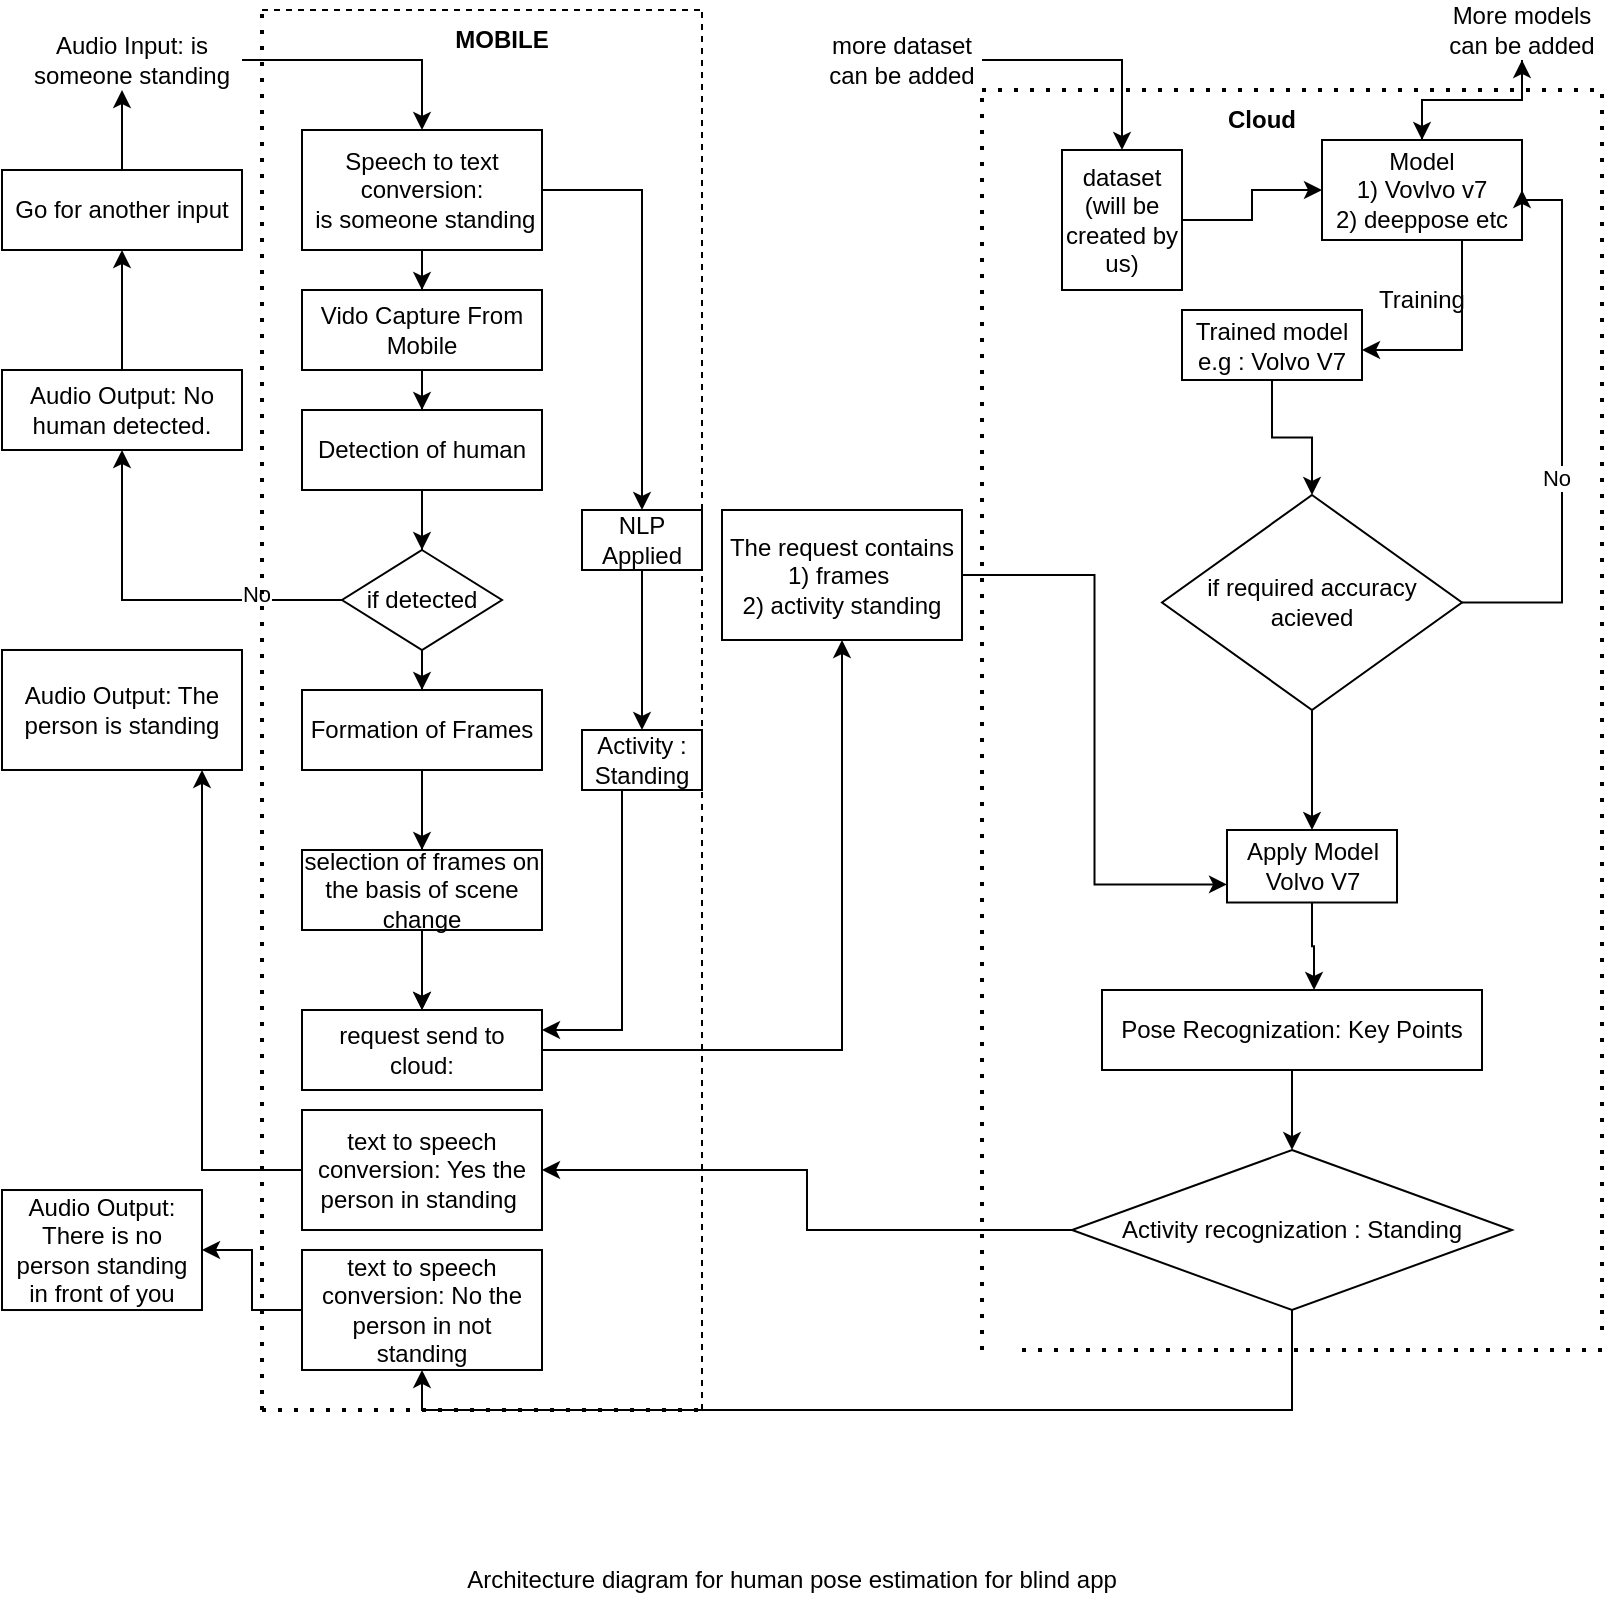 <mxfile version="20.6.2" type="github">
  <diagram id="XCMzGgHCzQoK7Uut5_Kw" name="Page-1">
    <mxGraphModel dx="794" dy="493" grid="1" gridSize="10" guides="1" tooltips="1" connect="1" arrows="1" fold="1" page="1" pageScale="1" pageWidth="827" pageHeight="1169" math="0" shadow="0">
      <root>
        <mxCell id="0" />
        <mxCell id="1" parent="0" />
        <mxCell id="pqNPjAefA5oMINSB-AG9-10" value="" style="edgeStyle=orthogonalEdgeStyle;rounded=0;orthogonalLoop=1;jettySize=auto;html=1;" parent="1" source="pqNPjAefA5oMINSB-AG9-3" target="pqNPjAefA5oMINSB-AG9-9" edge="1">
          <mxGeometry relative="1" as="geometry" />
        </mxCell>
        <mxCell id="pqNPjAefA5oMINSB-AG9-43" style="edgeStyle=orthogonalEdgeStyle;rounded=0;orthogonalLoop=1;jettySize=auto;html=1;" parent="1" source="pqNPjAefA5oMINSB-AG9-3" target="pqNPjAefA5oMINSB-AG9-30" edge="1">
          <mxGeometry relative="1" as="geometry" />
        </mxCell>
        <mxCell id="pqNPjAefA5oMINSB-AG9-47" style="edgeStyle=orthogonalEdgeStyle;rounded=0;orthogonalLoop=1;jettySize=auto;html=1;" parent="1" source="pqNPjAefA5oMINSB-AG9-3" target="pqNPjAefA5oMINSB-AG9-46" edge="1">
          <mxGeometry relative="1" as="geometry" />
        </mxCell>
        <mxCell id="pqNPjAefA5oMINSB-AG9-3" value="Speech to text conversion:&lt;br&gt;&amp;nbsp;is someone standing" style="whiteSpace=wrap;html=1;" parent="1" vertex="1">
          <mxGeometry x="160" y="70" width="120" height="60" as="geometry" />
        </mxCell>
        <mxCell id="pqNPjAefA5oMINSB-AG9-8" style="edgeStyle=orthogonalEdgeStyle;rounded=0;orthogonalLoop=1;jettySize=auto;html=1;" parent="1" source="pqNPjAefA5oMINSB-AG9-5" target="pqNPjAefA5oMINSB-AG9-3" edge="1">
          <mxGeometry relative="1" as="geometry" />
        </mxCell>
        <mxCell id="pqNPjAefA5oMINSB-AG9-5" value="Audio Input: is someone standing" style="text;html=1;strokeColor=none;fillColor=none;align=center;verticalAlign=middle;whiteSpace=wrap;rounded=0;" parent="1" vertex="1">
          <mxGeometry x="20" y="10" width="110" height="50" as="geometry" />
        </mxCell>
        <mxCell id="pqNPjAefA5oMINSB-AG9-12" value="" style="edgeStyle=orthogonalEdgeStyle;rounded=0;orthogonalLoop=1;jettySize=auto;html=1;" parent="1" source="pqNPjAefA5oMINSB-AG9-9" target="pqNPjAefA5oMINSB-AG9-11" edge="1">
          <mxGeometry relative="1" as="geometry" />
        </mxCell>
        <mxCell id="pqNPjAefA5oMINSB-AG9-9" value="Vido Capture From Mobile" style="whiteSpace=wrap;html=1;" parent="1" vertex="1">
          <mxGeometry x="160" y="150" width="120" height="40" as="geometry" />
        </mxCell>
        <mxCell id="pqNPjAefA5oMINSB-AG9-16" value="" style="edgeStyle=orthogonalEdgeStyle;rounded=0;orthogonalLoop=1;jettySize=auto;html=1;" parent="1" source="pqNPjAefA5oMINSB-AG9-11" target="pqNPjAefA5oMINSB-AG9-15" edge="1">
          <mxGeometry relative="1" as="geometry" />
        </mxCell>
        <mxCell id="pqNPjAefA5oMINSB-AG9-11" value="Detection of human" style="whiteSpace=wrap;html=1;" parent="1" vertex="1">
          <mxGeometry x="160" y="210" width="120" height="40" as="geometry" />
        </mxCell>
        <mxCell id="pqNPjAefA5oMINSB-AG9-18" value="" style="edgeStyle=orthogonalEdgeStyle;rounded=0;orthogonalLoop=1;jettySize=auto;html=1;" parent="1" source="pqNPjAefA5oMINSB-AG9-15" target="pqNPjAefA5oMINSB-AG9-17" edge="1">
          <mxGeometry relative="1" as="geometry" />
        </mxCell>
        <mxCell id="pqNPjAefA5oMINSB-AG9-22" value="No" style="edgeLabel;html=1;align=center;verticalAlign=middle;resizable=0;points=[];" parent="pqNPjAefA5oMINSB-AG9-18" vertex="1" connectable="0">
          <mxGeometry x="-0.535" y="-3" relative="1" as="geometry">
            <mxPoint as="offset" />
          </mxGeometry>
        </mxCell>
        <mxCell id="pqNPjAefA5oMINSB-AG9-24" value="" style="edgeStyle=orthogonalEdgeStyle;rounded=0;orthogonalLoop=1;jettySize=auto;html=1;" parent="1" source="pqNPjAefA5oMINSB-AG9-15" target="pqNPjAefA5oMINSB-AG9-23" edge="1">
          <mxGeometry relative="1" as="geometry" />
        </mxCell>
        <mxCell id="pqNPjAefA5oMINSB-AG9-15" value="if detected" style="rhombus;whiteSpace=wrap;html=1;" parent="1" vertex="1">
          <mxGeometry x="180" y="280" width="80" height="50" as="geometry" />
        </mxCell>
        <mxCell id="pqNPjAefA5oMINSB-AG9-20" value="" style="edgeStyle=orthogonalEdgeStyle;rounded=0;orthogonalLoop=1;jettySize=auto;html=1;" parent="1" source="pqNPjAefA5oMINSB-AG9-17" target="pqNPjAefA5oMINSB-AG9-19" edge="1">
          <mxGeometry relative="1" as="geometry" />
        </mxCell>
        <mxCell id="pqNPjAefA5oMINSB-AG9-17" value="Audio Output: No human detected.&lt;br&gt;" style="whiteSpace=wrap;html=1;" parent="1" vertex="1">
          <mxGeometry x="10" y="190" width="120" height="40" as="geometry" />
        </mxCell>
        <mxCell id="pqNPjAefA5oMINSB-AG9-21" style="edgeStyle=orthogonalEdgeStyle;rounded=0;orthogonalLoop=1;jettySize=auto;html=1;" parent="1" source="pqNPjAefA5oMINSB-AG9-19" edge="1">
          <mxGeometry relative="1" as="geometry">
            <mxPoint x="70" y="50" as="targetPoint" />
          </mxGeometry>
        </mxCell>
        <mxCell id="pqNPjAefA5oMINSB-AG9-19" value="Go for another input" style="whiteSpace=wrap;html=1;" parent="1" vertex="1">
          <mxGeometry x="10" y="90" width="120" height="40" as="geometry" />
        </mxCell>
        <mxCell id="pqNPjAefA5oMINSB-AG9-29" value="" style="edgeStyle=orthogonalEdgeStyle;rounded=0;orthogonalLoop=1;jettySize=auto;html=1;" parent="1" source="pqNPjAefA5oMINSB-AG9-23" target="pqNPjAefA5oMINSB-AG9-28" edge="1">
          <mxGeometry relative="1" as="geometry" />
        </mxCell>
        <mxCell id="pqNPjAefA5oMINSB-AG9-23" value="Formation of Frames" style="whiteSpace=wrap;html=1;" parent="1" vertex="1">
          <mxGeometry x="160" y="350" width="120" height="40" as="geometry" />
        </mxCell>
        <mxCell id="pqNPjAefA5oMINSB-AG9-31" value="" style="edgeStyle=orthogonalEdgeStyle;rounded=0;orthogonalLoop=1;jettySize=auto;html=1;" parent="1" source="pqNPjAefA5oMINSB-AG9-28" target="pqNPjAefA5oMINSB-AG9-30" edge="1">
          <mxGeometry relative="1" as="geometry" />
        </mxCell>
        <mxCell id="pqNPjAefA5oMINSB-AG9-28" value="selection of frames on the basis of scene change" style="whiteSpace=wrap;html=1;" parent="1" vertex="1">
          <mxGeometry x="160" y="430" width="120" height="40" as="geometry" />
        </mxCell>
        <mxCell id="pqNPjAefA5oMINSB-AG9-33" value="" style="edgeStyle=orthogonalEdgeStyle;rounded=0;orthogonalLoop=1;jettySize=auto;html=1;" parent="1" source="pqNPjAefA5oMINSB-AG9-30" target="pqNPjAefA5oMINSB-AG9-32" edge="1">
          <mxGeometry relative="1" as="geometry">
            <Array as="points">
              <mxPoint x="430" y="530" />
            </Array>
          </mxGeometry>
        </mxCell>
        <mxCell id="pqNPjAefA5oMINSB-AG9-30" value="request send to cloud:" style="whiteSpace=wrap;html=1;" parent="1" vertex="1">
          <mxGeometry x="160" y="510" width="120" height="40" as="geometry" />
        </mxCell>
        <mxCell id="iHwCMbIsZpmqP9hue2eX-25" style="edgeStyle=orthogonalEdgeStyle;rounded=0;orthogonalLoop=1;jettySize=auto;html=1;entryX=0;entryY=0.75;entryDx=0;entryDy=0;" parent="1" source="pqNPjAefA5oMINSB-AG9-32" target="iHwCMbIsZpmqP9hue2eX-20" edge="1">
          <mxGeometry relative="1" as="geometry" />
        </mxCell>
        <mxCell id="pqNPjAefA5oMINSB-AG9-32" value="The request contains&lt;br&gt;1) frames&amp;nbsp;&lt;br&gt;2) activity standing" style="whiteSpace=wrap;html=1;" parent="1" vertex="1">
          <mxGeometry x="370" y="260" width="120" height="65" as="geometry" />
        </mxCell>
        <mxCell id="pqNPjAefA5oMINSB-AG9-37" value="" style="endArrow=none;dashed=1;html=1;dashPattern=1 3;strokeWidth=2;rounded=0;" parent="1" edge="1">
          <mxGeometry width="50" height="50" relative="1" as="geometry">
            <mxPoint x="140" y="710" as="sourcePoint" />
            <mxPoint x="140" y="10" as="targetPoint" />
            <Array as="points" />
          </mxGeometry>
        </mxCell>
        <mxCell id="pqNPjAefA5oMINSB-AG9-38" value="" style="endArrow=none;dashed=1;html=1;rounded=0;" parent="1" edge="1">
          <mxGeometry width="50" height="50" relative="1" as="geometry">
            <mxPoint x="140" y="10" as="sourcePoint" />
            <mxPoint x="360" y="10" as="targetPoint" />
          </mxGeometry>
        </mxCell>
        <mxCell id="pqNPjAefA5oMINSB-AG9-39" value="" style="endArrow=none;dashed=1;html=1;rounded=0;" parent="1" edge="1">
          <mxGeometry width="50" height="50" relative="1" as="geometry">
            <mxPoint x="360" y="710" as="sourcePoint" />
            <mxPoint x="360" y="10" as="targetPoint" />
          </mxGeometry>
        </mxCell>
        <mxCell id="pqNPjAefA5oMINSB-AG9-40" value="" style="endArrow=none;dashed=1;html=1;dashPattern=1 3;strokeWidth=2;rounded=0;" parent="1" edge="1">
          <mxGeometry width="50" height="50" relative="1" as="geometry">
            <mxPoint x="140" y="710" as="sourcePoint" />
            <mxPoint x="360" y="710" as="targetPoint" />
          </mxGeometry>
        </mxCell>
        <mxCell id="pqNPjAefA5oMINSB-AG9-42" value="&lt;b&gt;MOBILE&lt;/b&gt;" style="text;html=1;strokeColor=none;fillColor=none;align=center;verticalAlign=middle;whiteSpace=wrap;rounded=0;" parent="1" vertex="1">
          <mxGeometry x="230" y="10" width="60" height="30" as="geometry" />
        </mxCell>
        <mxCell id="pqNPjAefA5oMINSB-AG9-53" value="" style="edgeStyle=orthogonalEdgeStyle;rounded=0;orthogonalLoop=1;jettySize=auto;html=1;" parent="1" source="pqNPjAefA5oMINSB-AG9-46" target="pqNPjAefA5oMINSB-AG9-52" edge="1">
          <mxGeometry relative="1" as="geometry" />
        </mxCell>
        <mxCell id="pqNPjAefA5oMINSB-AG9-46" value="NLP Applied" style="whiteSpace=wrap;html=1;" parent="1" vertex="1">
          <mxGeometry x="300" y="260" width="60" height="30" as="geometry" />
        </mxCell>
        <mxCell id="pqNPjAefA5oMINSB-AG9-54" style="edgeStyle=orthogonalEdgeStyle;rounded=0;orthogonalLoop=1;jettySize=auto;html=1;entryX=1;entryY=0.25;entryDx=0;entryDy=0;" parent="1" source="pqNPjAefA5oMINSB-AG9-52" target="pqNPjAefA5oMINSB-AG9-30" edge="1">
          <mxGeometry relative="1" as="geometry">
            <Array as="points">
              <mxPoint x="320" y="520" />
            </Array>
          </mxGeometry>
        </mxCell>
        <mxCell id="pqNPjAefA5oMINSB-AG9-52" value="Activity : Standing" style="whiteSpace=wrap;html=1;" parent="1" vertex="1">
          <mxGeometry x="300" y="370" width="60" height="30" as="geometry" />
        </mxCell>
        <mxCell id="iHwCMbIsZpmqP9hue2eX-10" value="" style="edgeStyle=orthogonalEdgeStyle;rounded=0;orthogonalLoop=1;jettySize=auto;html=1;" parent="1" source="iHwCMbIsZpmqP9hue2eX-1" target="iHwCMbIsZpmqP9hue2eX-9" edge="1">
          <mxGeometry relative="1" as="geometry" />
        </mxCell>
        <mxCell id="iHwCMbIsZpmqP9hue2eX-1" value="more dataset can be added&lt;br&gt;" style="text;html=1;strokeColor=none;fillColor=none;align=center;verticalAlign=middle;whiteSpace=wrap;rounded=0;" parent="1" vertex="1">
          <mxGeometry x="420" y="5" width="80" height="60" as="geometry" />
        </mxCell>
        <mxCell id="iHwCMbIsZpmqP9hue2eX-8" value="" style="edgeStyle=orthogonalEdgeStyle;rounded=0;orthogonalLoop=1;jettySize=auto;html=1;" parent="1" source="iHwCMbIsZpmqP9hue2eX-4" target="iHwCMbIsZpmqP9hue2eX-7" edge="1">
          <mxGeometry relative="1" as="geometry" />
        </mxCell>
        <mxCell id="iHwCMbIsZpmqP9hue2eX-4" value="More models can be added" style="text;html=1;strokeColor=none;fillColor=none;align=center;verticalAlign=middle;whiteSpace=wrap;rounded=0;" parent="1" vertex="1">
          <mxGeometry x="730" y="5" width="80" height="30" as="geometry" />
        </mxCell>
        <mxCell id="iHwCMbIsZpmqP9hue2eX-13" value="" style="edgeStyle=orthogonalEdgeStyle;rounded=0;orthogonalLoop=1;jettySize=auto;html=1;" parent="1" source="iHwCMbIsZpmqP9hue2eX-7" target="iHwCMbIsZpmqP9hue2eX-12" edge="1">
          <mxGeometry relative="1" as="geometry">
            <Array as="points">
              <mxPoint x="740" y="180" />
            </Array>
          </mxGeometry>
        </mxCell>
        <mxCell id="iHwCMbIsZpmqP9hue2eX-26" value="" style="edgeStyle=orthogonalEdgeStyle;rounded=0;orthogonalLoop=1;jettySize=auto;html=1;" parent="1" source="iHwCMbIsZpmqP9hue2eX-7" target="iHwCMbIsZpmqP9hue2eX-4" edge="1">
          <mxGeometry relative="1" as="geometry" />
        </mxCell>
        <mxCell id="iHwCMbIsZpmqP9hue2eX-7" value="Model&lt;br&gt;1) Vovlvo v7&lt;br&gt;2) deeppose etc" style="whiteSpace=wrap;html=1;" parent="1" vertex="1">
          <mxGeometry x="670" y="75" width="100" height="50" as="geometry" />
        </mxCell>
        <mxCell id="iHwCMbIsZpmqP9hue2eX-11" style="edgeStyle=orthogonalEdgeStyle;rounded=0;orthogonalLoop=1;jettySize=auto;html=1;entryX=0;entryY=0.5;entryDx=0;entryDy=0;" parent="1" source="iHwCMbIsZpmqP9hue2eX-9" target="iHwCMbIsZpmqP9hue2eX-7" edge="1">
          <mxGeometry relative="1" as="geometry" />
        </mxCell>
        <mxCell id="iHwCMbIsZpmqP9hue2eX-9" value="dataset (will be created by us)" style="whiteSpace=wrap;html=1;" parent="1" vertex="1">
          <mxGeometry x="540" y="80" width="60" height="70" as="geometry" />
        </mxCell>
        <mxCell id="iHwCMbIsZpmqP9hue2eX-16" value="" style="edgeStyle=orthogonalEdgeStyle;rounded=0;orthogonalLoop=1;jettySize=auto;html=1;" parent="1" source="iHwCMbIsZpmqP9hue2eX-12" target="iHwCMbIsZpmqP9hue2eX-15" edge="1">
          <mxGeometry relative="1" as="geometry" />
        </mxCell>
        <mxCell id="iHwCMbIsZpmqP9hue2eX-12" value="Trained model&lt;br&gt;e.g : Volvo V7" style="whiteSpace=wrap;html=1;" parent="1" vertex="1">
          <mxGeometry x="600" y="160" width="90" height="35" as="geometry" />
        </mxCell>
        <mxCell id="iHwCMbIsZpmqP9hue2eX-14" value="Training" style="text;html=1;strokeColor=none;fillColor=none;align=center;verticalAlign=middle;whiteSpace=wrap;rounded=0;" parent="1" vertex="1">
          <mxGeometry x="690" y="140" width="60" height="30" as="geometry" />
        </mxCell>
        <mxCell id="iHwCMbIsZpmqP9hue2eX-18" style="edgeStyle=orthogonalEdgeStyle;rounded=0;orthogonalLoop=1;jettySize=auto;html=1;entryX=1;entryY=0.5;entryDx=0;entryDy=0;" parent="1" source="iHwCMbIsZpmqP9hue2eX-15" target="iHwCMbIsZpmqP9hue2eX-7" edge="1">
          <mxGeometry relative="1" as="geometry">
            <Array as="points">
              <mxPoint x="790" y="306" />
              <mxPoint x="790" y="105" />
            </Array>
          </mxGeometry>
        </mxCell>
        <mxCell id="iHwCMbIsZpmqP9hue2eX-19" value="No" style="edgeLabel;html=1;align=center;verticalAlign=middle;resizable=0;points=[];" parent="iHwCMbIsZpmqP9hue2eX-18" vertex="1" connectable="0">
          <mxGeometry x="-0.187" y="3" relative="1" as="geometry">
            <mxPoint as="offset" />
          </mxGeometry>
        </mxCell>
        <mxCell id="iHwCMbIsZpmqP9hue2eX-21" value="" style="edgeStyle=orthogonalEdgeStyle;rounded=0;orthogonalLoop=1;jettySize=auto;html=1;" parent="1" source="iHwCMbIsZpmqP9hue2eX-15" target="iHwCMbIsZpmqP9hue2eX-20" edge="1">
          <mxGeometry relative="1" as="geometry" />
        </mxCell>
        <mxCell id="iHwCMbIsZpmqP9hue2eX-15" value="if required accuracy acieved" style="rhombus;whiteSpace=wrap;html=1;" parent="1" vertex="1">
          <mxGeometry x="590" y="252.5" width="150" height="107.5" as="geometry" />
        </mxCell>
        <mxCell id="MW-CEzoa_YtHXwionk4b-2" style="edgeStyle=orthogonalEdgeStyle;rounded=0;orthogonalLoop=1;jettySize=auto;html=1;entryX=0.558;entryY=0;entryDx=0;entryDy=0;entryPerimeter=0;" edge="1" parent="1" source="iHwCMbIsZpmqP9hue2eX-20" target="MW-CEzoa_YtHXwionk4b-1">
          <mxGeometry relative="1" as="geometry" />
        </mxCell>
        <mxCell id="iHwCMbIsZpmqP9hue2eX-20" value="Apply Model Volvo V7" style="whiteSpace=wrap;html=1;" parent="1" vertex="1">
          <mxGeometry x="622.5" y="420" width="85" height="36.25" as="geometry" />
        </mxCell>
        <mxCell id="iHwCMbIsZpmqP9hue2eX-38" value="" style="edgeStyle=orthogonalEdgeStyle;rounded=0;orthogonalLoop=1;jettySize=auto;html=1;" parent="1" source="iHwCMbIsZpmqP9hue2eX-33" target="iHwCMbIsZpmqP9hue2eX-37" edge="1">
          <mxGeometry relative="1" as="geometry" />
        </mxCell>
        <mxCell id="iHwCMbIsZpmqP9hue2eX-40" value="" style="edgeStyle=orthogonalEdgeStyle;rounded=0;orthogonalLoop=1;jettySize=auto;html=1;" parent="1" source="iHwCMbIsZpmqP9hue2eX-33" target="iHwCMbIsZpmqP9hue2eX-39" edge="1">
          <mxGeometry relative="1" as="geometry">
            <Array as="points">
              <mxPoint x="655" y="710" />
              <mxPoint x="220" y="710" />
            </Array>
          </mxGeometry>
        </mxCell>
        <mxCell id="iHwCMbIsZpmqP9hue2eX-33" value="Activity recognization : Standing" style="rhombus;whiteSpace=wrap;html=1;" parent="1" vertex="1">
          <mxGeometry x="545" y="580.03" width="220" height="79.98" as="geometry" />
        </mxCell>
        <mxCell id="iHwCMbIsZpmqP9hue2eX-47" value="" style="edgeStyle=orthogonalEdgeStyle;rounded=0;orthogonalLoop=1;jettySize=auto;html=1;" parent="1" source="iHwCMbIsZpmqP9hue2eX-37" target="iHwCMbIsZpmqP9hue2eX-46" edge="1">
          <mxGeometry relative="1" as="geometry">
            <Array as="points">
              <mxPoint x="110" y="590" />
            </Array>
          </mxGeometry>
        </mxCell>
        <mxCell id="iHwCMbIsZpmqP9hue2eX-37" value="text to speech conversion: Yes the person in standing&amp;nbsp;" style="whiteSpace=wrap;html=1;" parent="1" vertex="1">
          <mxGeometry x="160" y="560.005" width="120" height="60" as="geometry" />
        </mxCell>
        <mxCell id="iHwCMbIsZpmqP9hue2eX-49" value="" style="edgeStyle=orthogonalEdgeStyle;rounded=0;orthogonalLoop=1;jettySize=auto;html=1;" parent="1" source="iHwCMbIsZpmqP9hue2eX-39" target="iHwCMbIsZpmqP9hue2eX-48" edge="1">
          <mxGeometry relative="1" as="geometry" />
        </mxCell>
        <mxCell id="iHwCMbIsZpmqP9hue2eX-39" value="text to speech conversion: No the person in not standing" style="whiteSpace=wrap;html=1;" parent="1" vertex="1">
          <mxGeometry x="160" y="629.995" width="120" height="60" as="geometry" />
        </mxCell>
        <mxCell id="iHwCMbIsZpmqP9hue2eX-41" value="&lt;b&gt;Cloud&lt;/b&gt;" style="text;html=1;strokeColor=none;fillColor=none;align=center;verticalAlign=middle;whiteSpace=wrap;rounded=0;" parent="1" vertex="1">
          <mxGeometry x="610" y="50" width="60" height="30" as="geometry" />
        </mxCell>
        <mxCell id="iHwCMbIsZpmqP9hue2eX-42" value="" style="endArrow=none;dashed=1;html=1;dashPattern=1 3;strokeWidth=2;rounded=0;exitX=1;exitY=0.75;exitDx=0;exitDy=0;" parent="1" source="iHwCMbIsZpmqP9hue2eX-1" edge="1">
          <mxGeometry width="50" height="50" relative="1" as="geometry">
            <mxPoint x="530" y="50" as="sourcePoint" />
            <mxPoint x="810" y="50" as="targetPoint" />
            <Array as="points" />
          </mxGeometry>
        </mxCell>
        <mxCell id="iHwCMbIsZpmqP9hue2eX-43" value="" style="endArrow=none;dashed=1;html=1;dashPattern=1 3;strokeWidth=2;rounded=0;" parent="1" edge="1">
          <mxGeometry width="50" height="50" relative="1" as="geometry">
            <mxPoint x="500" y="680" as="sourcePoint" />
            <mxPoint x="500" y="50" as="targetPoint" />
          </mxGeometry>
        </mxCell>
        <mxCell id="iHwCMbIsZpmqP9hue2eX-44" value="" style="endArrow=none;dashed=1;html=1;dashPattern=1 3;strokeWidth=2;rounded=0;" parent="1" edge="1">
          <mxGeometry width="50" height="50" relative="1" as="geometry">
            <mxPoint x="520" y="680" as="sourcePoint" />
            <mxPoint x="810" y="680" as="targetPoint" />
          </mxGeometry>
        </mxCell>
        <mxCell id="iHwCMbIsZpmqP9hue2eX-45" value="" style="endArrow=none;dashed=1;html=1;dashPattern=1 3;strokeWidth=2;rounded=0;" parent="1" edge="1">
          <mxGeometry width="50" height="50" relative="1" as="geometry">
            <mxPoint x="810" y="670" as="sourcePoint" />
            <mxPoint x="810" y="50" as="targetPoint" />
            <Array as="points" />
          </mxGeometry>
        </mxCell>
        <mxCell id="iHwCMbIsZpmqP9hue2eX-46" value="Audio Output: The person is standing" style="whiteSpace=wrap;html=1;" parent="1" vertex="1">
          <mxGeometry x="10" y="329.995" width="120" height="60" as="geometry" />
        </mxCell>
        <mxCell id="iHwCMbIsZpmqP9hue2eX-48" value="Audio Output: There is no person standing in front of you" style="whiteSpace=wrap;html=1;" parent="1" vertex="1">
          <mxGeometry x="10" y="600.01" width="100" height="60" as="geometry" />
        </mxCell>
        <mxCell id="iHwCMbIsZpmqP9hue2eX-50" value="&lt;span&gt;Architecture&lt;/span&gt;&amp;nbsp;diagram for human pose estimation for blind app" style="text;html=1;strokeColor=none;fillColor=none;align=center;verticalAlign=middle;whiteSpace=wrap;rounded=0;" parent="1" vertex="1">
          <mxGeometry x="180" y="780" width="450" height="30" as="geometry" />
        </mxCell>
        <mxCell id="MW-CEzoa_YtHXwionk4b-3" value="" style="edgeStyle=orthogonalEdgeStyle;rounded=0;orthogonalLoop=1;jettySize=auto;html=1;" edge="1" parent="1" source="MW-CEzoa_YtHXwionk4b-1" target="iHwCMbIsZpmqP9hue2eX-33">
          <mxGeometry relative="1" as="geometry" />
        </mxCell>
        <mxCell id="MW-CEzoa_YtHXwionk4b-1" value="Pose Recognization: Key Points" style="rounded=0;whiteSpace=wrap;html=1;" vertex="1" parent="1">
          <mxGeometry x="560" y="500" width="190" height="40" as="geometry" />
        </mxCell>
      </root>
    </mxGraphModel>
  </diagram>
</mxfile>
